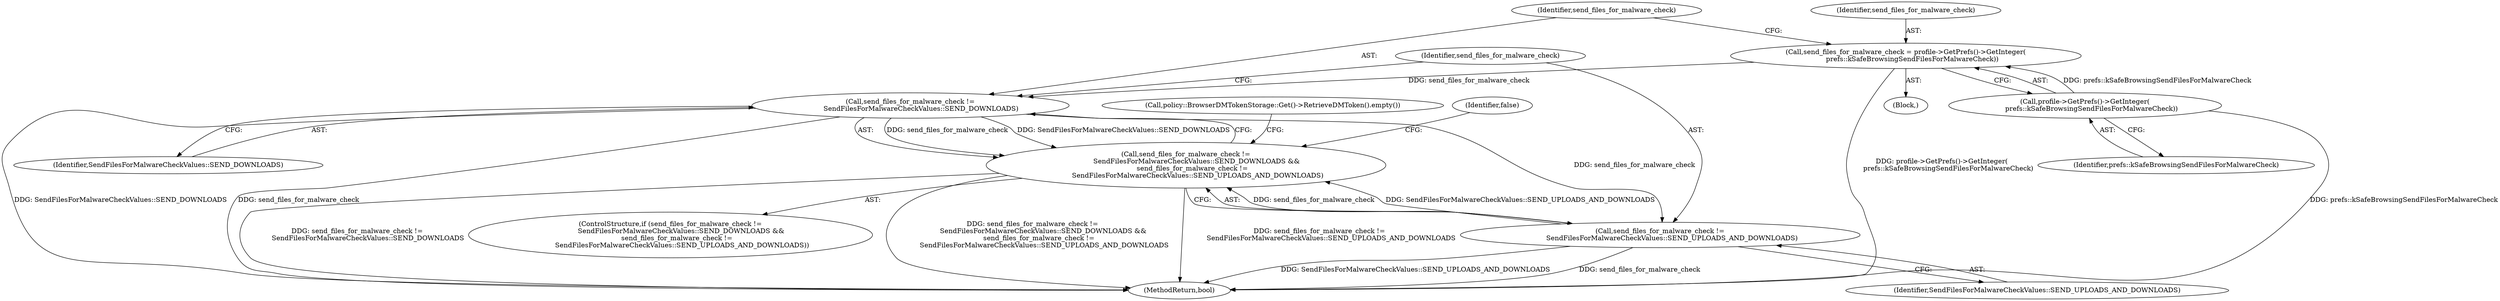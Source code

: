 digraph "0_Chrome_507241119f279c31766bd41c33d6ffb6851e2d7e_3@API" {
"1000150" [label="(Call,send_files_for_malware_check !=\n          SendFilesForMalwareCheckValues::SEND_DOWNLOADS)"];
"1000144" [label="(Call,send_files_for_malware_check = profile->GetPrefs()->GetInteger(\n      prefs::kSafeBrowsingSendFilesForMalwareCheck))"];
"1000146" [label="(Call,profile->GetPrefs()->GetInteger(\n      prefs::kSafeBrowsingSendFilesForMalwareCheck))"];
"1000149" [label="(Call,send_files_for_malware_check !=\n          SendFilesForMalwareCheckValues::SEND_DOWNLOADS &&\n      send_files_for_malware_check !=\n           SendFilesForMalwareCheckValues::SEND_UPLOADS_AND_DOWNLOADS)"];
"1000153" [label="(Call,send_files_for_malware_check !=\n           SendFilesForMalwareCheckValues::SEND_UPLOADS_AND_DOWNLOADS)"];
"1000144" [label="(Call,send_files_for_malware_check = profile->GetPrefs()->GetInteger(\n      prefs::kSafeBrowsingSendFilesForMalwareCheck))"];
"1000102" [label="(Block,)"];
"1000148" [label="(ControlStructure,if (send_files_for_malware_check !=\n          SendFilesForMalwareCheckValues::SEND_DOWNLOADS &&\n      send_files_for_malware_check !=\n           SendFilesForMalwareCheckValues::SEND_UPLOADS_AND_DOWNLOADS))"];
"1000152" [label="(Identifier,SendFilesForMalwareCheckValues::SEND_DOWNLOADS)"];
"1000150" [label="(Call,send_files_for_malware_check !=\n          SendFilesForMalwareCheckValues::SEND_DOWNLOADS)"];
"1000157" [label="(Identifier,false)"];
"1000145" [label="(Identifier,send_files_for_malware_check)"];
"1000147" [label="(Identifier,prefs::kSafeBrowsingSendFilesForMalwareCheck)"];
"1000146" [label="(Call,profile->GetPrefs()->GetInteger(\n      prefs::kSafeBrowsingSendFilesForMalwareCheck))"];
"1000160" [label="(Call,policy::BrowserDMTokenStorage::Get()->RetrieveDMToken().empty())"];
"1000151" [label="(Identifier,send_files_for_malware_check)"];
"1000153" [label="(Call,send_files_for_malware_check !=\n           SendFilesForMalwareCheckValues::SEND_UPLOADS_AND_DOWNLOADS)"];
"1000149" [label="(Call,send_files_for_malware_check !=\n          SendFilesForMalwareCheckValues::SEND_DOWNLOADS &&\n      send_files_for_malware_check !=\n           SendFilesForMalwareCheckValues::SEND_UPLOADS_AND_DOWNLOADS)"];
"1000155" [label="(Identifier,SendFilesForMalwareCheckValues::SEND_UPLOADS_AND_DOWNLOADS)"];
"1000154" [label="(Identifier,send_files_for_malware_check)"];
"1000161" [label="(MethodReturn,bool)"];
"1000150" -> "1000149"  [label="AST: "];
"1000150" -> "1000152"  [label="CFG: "];
"1000151" -> "1000150"  [label="AST: "];
"1000152" -> "1000150"  [label="AST: "];
"1000154" -> "1000150"  [label="CFG: "];
"1000149" -> "1000150"  [label="CFG: "];
"1000150" -> "1000161"  [label="DDG: send_files_for_malware_check"];
"1000150" -> "1000161"  [label="DDG: SendFilesForMalwareCheckValues::SEND_DOWNLOADS"];
"1000150" -> "1000149"  [label="DDG: send_files_for_malware_check"];
"1000150" -> "1000149"  [label="DDG: SendFilesForMalwareCheckValues::SEND_DOWNLOADS"];
"1000144" -> "1000150"  [label="DDG: send_files_for_malware_check"];
"1000150" -> "1000153"  [label="DDG: send_files_for_malware_check"];
"1000144" -> "1000102"  [label="AST: "];
"1000144" -> "1000146"  [label="CFG: "];
"1000145" -> "1000144"  [label="AST: "];
"1000146" -> "1000144"  [label="AST: "];
"1000151" -> "1000144"  [label="CFG: "];
"1000144" -> "1000161"  [label="DDG: profile->GetPrefs()->GetInteger(\n      prefs::kSafeBrowsingSendFilesForMalwareCheck)"];
"1000146" -> "1000144"  [label="DDG: prefs::kSafeBrowsingSendFilesForMalwareCheck"];
"1000146" -> "1000147"  [label="CFG: "];
"1000147" -> "1000146"  [label="AST: "];
"1000146" -> "1000161"  [label="DDG: prefs::kSafeBrowsingSendFilesForMalwareCheck"];
"1000149" -> "1000148"  [label="AST: "];
"1000149" -> "1000153"  [label="CFG: "];
"1000153" -> "1000149"  [label="AST: "];
"1000157" -> "1000149"  [label="CFG: "];
"1000160" -> "1000149"  [label="CFG: "];
"1000149" -> "1000161"  [label="DDG: send_files_for_malware_check !=\n          SendFilesForMalwareCheckValues::SEND_DOWNLOADS &&\n      send_files_for_malware_check !=\n           SendFilesForMalwareCheckValues::SEND_UPLOADS_AND_DOWNLOADS"];
"1000149" -> "1000161"  [label="DDG: send_files_for_malware_check !=\n          SendFilesForMalwareCheckValues::SEND_DOWNLOADS"];
"1000149" -> "1000161"  [label="DDG: send_files_for_malware_check !=\n           SendFilesForMalwareCheckValues::SEND_UPLOADS_AND_DOWNLOADS"];
"1000153" -> "1000149"  [label="DDG: send_files_for_malware_check"];
"1000153" -> "1000149"  [label="DDG: SendFilesForMalwareCheckValues::SEND_UPLOADS_AND_DOWNLOADS"];
"1000153" -> "1000155"  [label="CFG: "];
"1000154" -> "1000153"  [label="AST: "];
"1000155" -> "1000153"  [label="AST: "];
"1000153" -> "1000161"  [label="DDG: send_files_for_malware_check"];
"1000153" -> "1000161"  [label="DDG: SendFilesForMalwareCheckValues::SEND_UPLOADS_AND_DOWNLOADS"];
}
